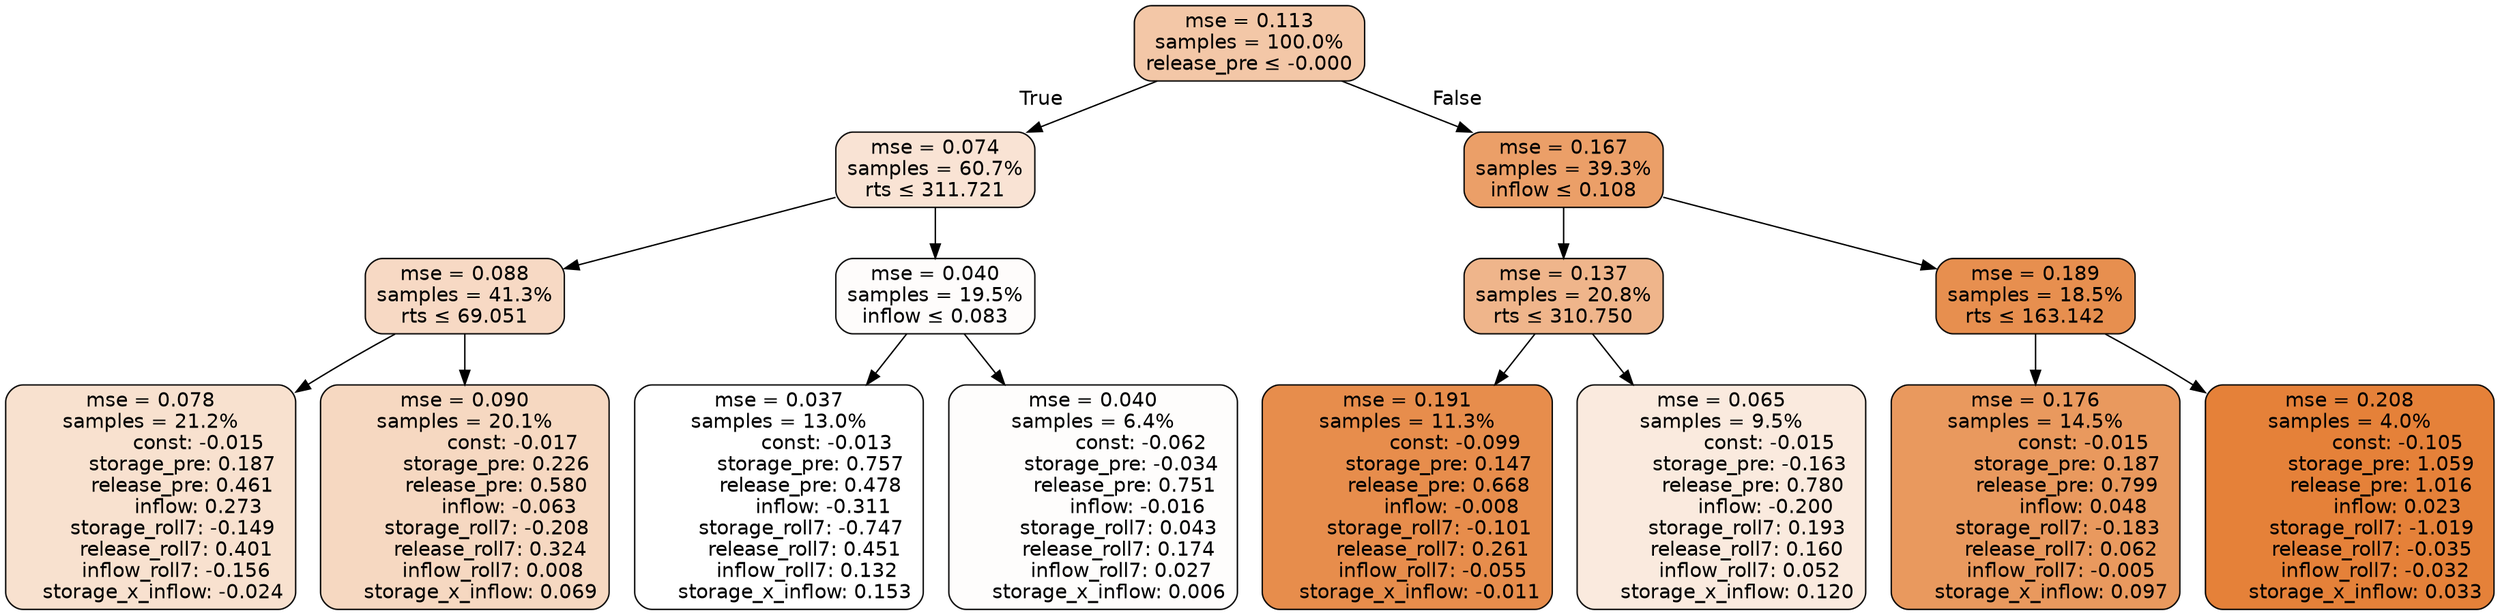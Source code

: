 digraph tree {
bgcolor="transparent"
node [shape=rectangle, style="filled, rounded", color="black", fontname=helvetica] ;
edge [fontname=helvetica] ;
	"0" [label="mse = 0.113
samples = 100.0%
release_pre &le; -0.000", fillcolor="#f3c7a7"]
	"1" [label="mse = 0.074
samples = 60.7%
rts &le; 311.721", fillcolor="#f9e3d4"]
	"2" [label="mse = 0.088
samples = 41.3%
rts &le; 69.051", fillcolor="#f7d9c4"]
	"3" [label="mse = 0.078
samples = 21.2%
               const: -0.015
          storage_pre: 0.187
          release_pre: 0.461
               inflow: 0.273
       storage_roll7: -0.149
        release_roll7: 0.401
        inflow_roll7: -0.156
    storage_x_inflow: -0.024", fillcolor="#f8e1cf"]
	"4" [label="mse = 0.090
samples = 20.1%
               const: -0.017
          storage_pre: 0.226
          release_pre: 0.580
              inflow: -0.063
       storage_roll7: -0.208
        release_roll7: 0.324
         inflow_roll7: 0.008
     storage_x_inflow: 0.069", fillcolor="#f6d8c1"]
	"5" [label="mse = 0.040
samples = 19.5%
inflow &le; 0.083", fillcolor="#fefcfb"]
	"6" [label="mse = 0.037
samples = 13.0%
               const: -0.013
          storage_pre: 0.757
          release_pre: 0.478
              inflow: -0.311
       storage_roll7: -0.747
        release_roll7: 0.451
         inflow_roll7: 0.132
     storage_x_inflow: 0.153", fillcolor="#ffffff"]
	"7" [label="mse = 0.040
samples = 6.4%
               const: -0.062
         storage_pre: -0.034
          release_pre: 0.751
              inflow: -0.016
        storage_roll7: 0.043
        release_roll7: 0.174
         inflow_roll7: 0.027
     storage_x_inflow: 0.006", fillcolor="#fefdfc"]
	"8" [label="mse = 0.167
samples = 39.3%
inflow &le; 0.108", fillcolor="#eb9f68"]
	"9" [label="mse = 0.137
samples = 20.8%
rts &le; 310.750", fillcolor="#efb58b"]
	"10" [label="mse = 0.191
samples = 11.3%
               const: -0.099
          storage_pre: 0.147
          release_pre: 0.668
              inflow: -0.008
       storage_roll7: -0.101
        release_roll7: 0.261
        inflow_roll7: -0.055
    storage_x_inflow: -0.011", fillcolor="#e78d4c"]
	"11" [label="mse = 0.065
samples = 9.5%
               const: -0.015
         storage_pre: -0.163
          release_pre: 0.780
              inflow: -0.200
        storage_roll7: 0.193
        release_roll7: 0.160
         inflow_roll7: 0.052
     storage_x_inflow: 0.120", fillcolor="#faeade"]
	"12" [label="mse = 0.189
samples = 18.5%
rts &le; 163.142", fillcolor="#e78f4f"]
	"13" [label="mse = 0.176
samples = 14.5%
               const: -0.015
          storage_pre: 0.187
          release_pre: 0.799
               inflow: 0.048
       storage_roll7: -0.183
        release_roll7: 0.062
        inflow_roll7: -0.005
     storage_x_inflow: 0.097", fillcolor="#e9995e"]
	"14" [label="mse = 0.208
samples = 4.0%
               const: -0.105
          storage_pre: 1.059
          release_pre: 1.016
               inflow: 0.023
       storage_roll7: -1.019
       release_roll7: -0.035
        inflow_roll7: -0.032
     storage_x_inflow: 0.033", fillcolor="#e58139"]

	"0" -> "1" [labeldistance=2.5, labelangle=45, headlabel="True"]
	"1" -> "2"
	"2" -> "3"
	"2" -> "4"
	"1" -> "5"
	"5" -> "6"
	"5" -> "7"
	"0" -> "8" [labeldistance=2.5, labelangle=-45, headlabel="False"]
	"8" -> "9"
	"9" -> "10"
	"9" -> "11"
	"8" -> "12"
	"12" -> "13"
	"12" -> "14"
}